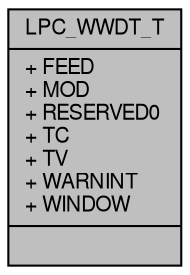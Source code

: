 digraph "LPC_WWDT_T"
{
  edge [fontname="FreeSans",fontsize="10",labelfontname="FreeSans",labelfontsize="10"];
  node [fontname="FreeSans",fontsize="10",shape=record];
  Node1 [label="{LPC_WWDT_T\n|+ FEED\l+ MOD\l+ RESERVED0\l+ TC\l+ TV\l+ WARNINT\l+ WINDOW\l|}",height=0.2,width=0.4,color="black", fillcolor="grey75", style="filled", fontcolor="black"];
}
